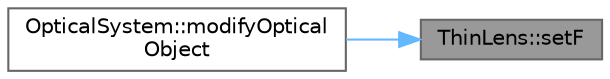 digraph "ThinLens::setF"
{
 // LATEX_PDF_SIZE
  bgcolor="transparent";
  edge [fontname=Helvetica,fontsize=10,labelfontname=Helvetica,labelfontsize=10];
  node [fontname=Helvetica,fontsize=10,shape=box,height=0.2,width=0.4];
  rankdir="RL";
  Node1 [id="Node000001",label="ThinLens::setF",height=0.2,width=0.4,color="gray40", fillcolor="grey60", style="filled", fontcolor="black",tooltip="Sets the focal length of the thin lens."];
  Node1 -> Node2 [id="edge1_Node000001_Node000002",dir="back",color="steelblue1",style="solid",tooltip=" "];
  Node2 [id="Node000002",label="OpticalSystem::modifyOptical\lObject",height=0.2,width=0.4,color="grey40", fillcolor="white", style="filled",URL="$classOpticalSystem.html#a2305f7a60f669b2a058f5e6ea8565186",tooltip="Modifies a property of an existing OpticalObject by its name."];
}
